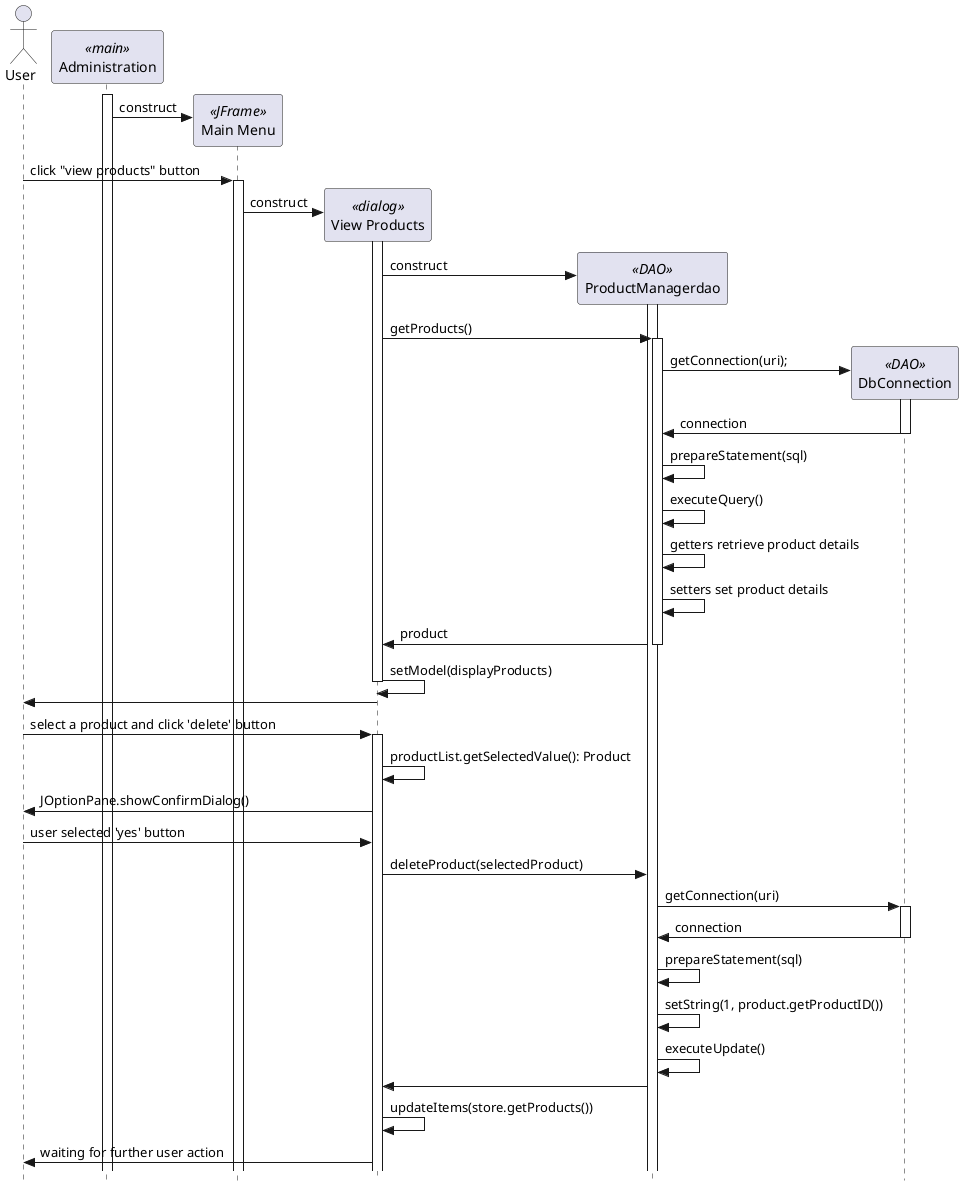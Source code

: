 @startuml

' use strict UML mode
skinparam style strictuml

'Creating a user actor
actor "User" as user

'creating the Administration class
participant "Administration" as admin <<main>>
admin++

'Creating a main menu
create "Main Menu" as mainmenu <<JFrame>>
admin->mainmenu:construct
user->mainmenu++ : click "view products" button

'Creating the product editor screen dialog
create "View Products" as prodview <<dialog>>
mainmenu->prodview++ : construct

'Creating DAO
 create ProductManagerdao as dao <<DAO>>
 prodview->dao++ : construct
 
'get all of the products in the database
prodview->dao++: getProducts()

'database connection
create DbConnection as connection <<DAO>>
dao->connection++ : getConnection(uri);
connection->dao : connection
connection--

'sql statements get products
dao->dao: prepareStatement(sql)
dao->dao: executeQuery()
dao->dao: getters retrieve product details
dao->dao: setters set product details
dao->prodview: product
dao--

'update the list with the products
prodview->prodview: setModel(displayProducts)
prodview--

'viewer can see the products
prodview->user

'user can chose a product select the delete option
user->prodview++ : select a product and click 'delete' button

'check that the user wants to delete the product
prodview->prodview: productList.getSelectedValue(): Product
prodview->user: JOptionPane.showConfirmDialog()
user->prodview: user selected 'yes' button
prodview->dao: deleteProduct(selectedProduct)

'update the database with the deleted product
dao->connection++: getConnection(uri)
connection->dao: connection
connection--

dao->dao: prepareStatement(sql)
dao->dao: setString(1, product.getProductID())
dao->dao: executeUpdate()
dao->prodview

'update the list
prodview-> prodview: updateItems(store.getProducts())

prodview->user: waiting for further user action
@enduml

